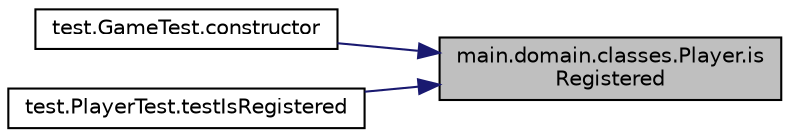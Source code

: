 digraph "main.domain.classes.Player.isRegistered"
{
 // INTERACTIVE_SVG=YES
 // LATEX_PDF_SIZE
  edge [fontname="Helvetica",fontsize="10",labelfontname="Helvetica",labelfontsize="10"];
  node [fontname="Helvetica",fontsize="10",shape=record];
  rankdir="RL";
  Node1 [label="main.domain.classes.Player.is\lRegistered",height=0.2,width=0.4,color="black", fillcolor="grey75", style="filled", fontcolor="black",tooltip=" "];
  Node1 -> Node2 [dir="back",color="midnightblue",fontsize="10",style="solid",fontname="Helvetica"];
  Node2 [label="test.GameTest.constructor",height=0.2,width=0.4,color="black", fillcolor="white", style="filled",URL="$classtest_1_1GameTest.html#a8d33a6defae8c0254aee2dac4d610ea6",tooltip=" "];
  Node1 -> Node3 [dir="back",color="midnightblue",fontsize="10",style="solid",fontname="Helvetica"];
  Node3 [label="test.PlayerTest.testIsRegistered",height=0.2,width=0.4,color="black", fillcolor="white", style="filled",URL="$classtest_1_1PlayerTest.html#a33b2bc4eaeaab7b41f641e121cf55907",tooltip=" "];
}
